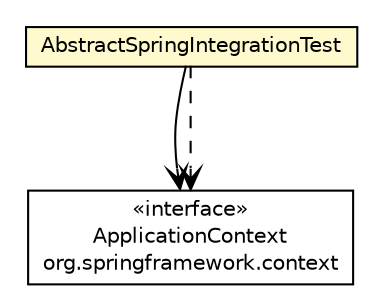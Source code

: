 #!/usr/local/bin/dot
#
# Class diagram 
# Generated by UMLGraph version R5_6_6-8-g8d7759 (http://www.umlgraph.org/)
#

digraph G {
	edge [fontname="Helvetica",fontsize=10,labelfontname="Helvetica",labelfontsize=10];
	node [fontname="Helvetica",fontsize=10,shape=plaintext];
	nodesep=0.25;
	ranksep=0.5;
	// org.dayatang.springtest.AbstractSpringIntegrationTest
	c22835 [label=<<table title="org.dayatang.springtest.AbstractSpringIntegrationTest" border="0" cellborder="1" cellspacing="0" cellpadding="2" port="p" bgcolor="lemonChiffon" href="./AbstractSpringIntegrationTest.html">
		<tr><td><table border="0" cellspacing="0" cellpadding="1">
<tr><td align="center" balign="center"> AbstractSpringIntegrationTest </td></tr>
		</table></td></tr>
		</table>>, URL="./AbstractSpringIntegrationTest.html", fontname="Helvetica", fontcolor="black", fontsize=10.0];
	// org.dayatang.springtest.AbstractSpringIntegrationTest NAVASSOC org.springframework.context.ApplicationContext
	c22835:p -> c22935:p [taillabel="", label=" "headlabel="", fontname="Helvetica", fontcolor="black", fontsize=10.0, color="black", arrowhead=open];
	// org.dayatang.springtest.AbstractSpringIntegrationTest DEPEND org.springframework.context.ApplicationContext
	c22835:p -> c22935:p [taillabel="", label=" "headlabel="", fontname="Helvetica", fontcolor="black", fontsize=10.0, color="black", arrowhead=open, style=dashed];
	// org.springframework.context.ApplicationContext
	c22935 [label=<<table title="org.springframework.context.ApplicationContext" border="0" cellborder="1" cellspacing="0" cellpadding="2" port="p" href="http://java.sun.com/j2se/1.4.2/docs/api/org/springframework/context/ApplicationContext.html">
		<tr><td><table border="0" cellspacing="0" cellpadding="1">
<tr><td align="center" balign="center"> &#171;interface&#187; </td></tr>
<tr><td align="center" balign="center"> ApplicationContext </td></tr>
<tr><td align="center" balign="center"> org.springframework.context </td></tr>
		</table></td></tr>
		</table>>, URL="http://java.sun.com/j2se/1.4.2/docs/api/org/springframework/context/ApplicationContext.html", fontname="Helvetica", fontcolor="black", fontsize=10.0];
}

